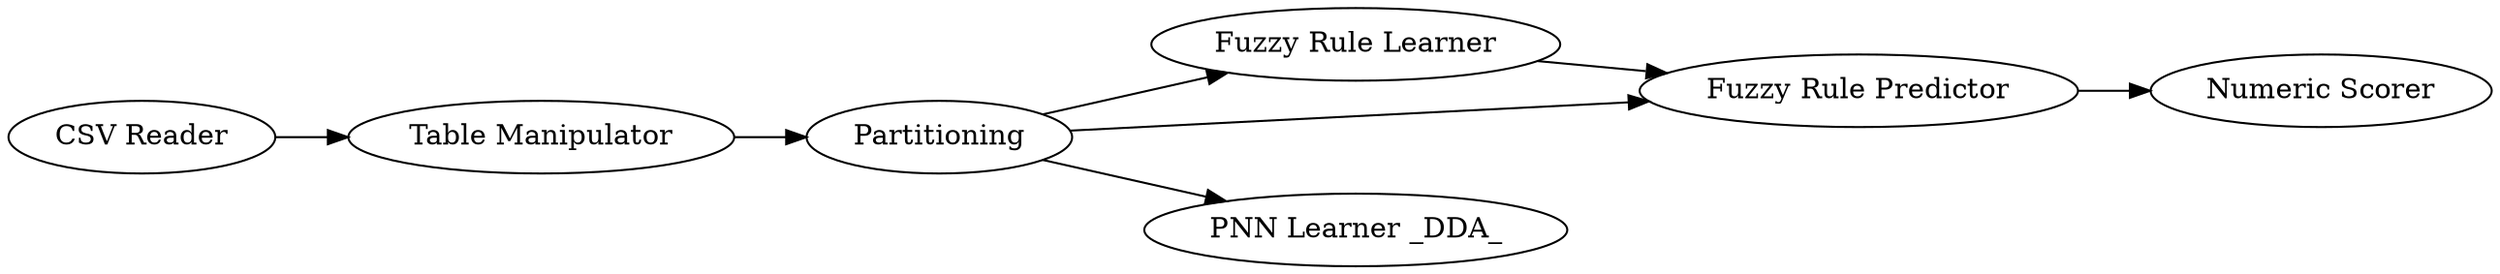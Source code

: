 digraph {
	2 [label="CSV Reader"]
	3 [label="Table Manipulator"]
	304 [label="Fuzzy Rule Learner"]
	306 [label="Fuzzy Rule Predictor"]
	307 [label=Partitioning]
	308 [label="Numeric Scorer"]
	310 [label="PNN Learner _DDA_"]
	2 -> 3
	3 -> 307
	304 -> 306
	306 -> 308
	307 -> 304
	307 -> 306
	307 -> 310
	rankdir=LR
}
